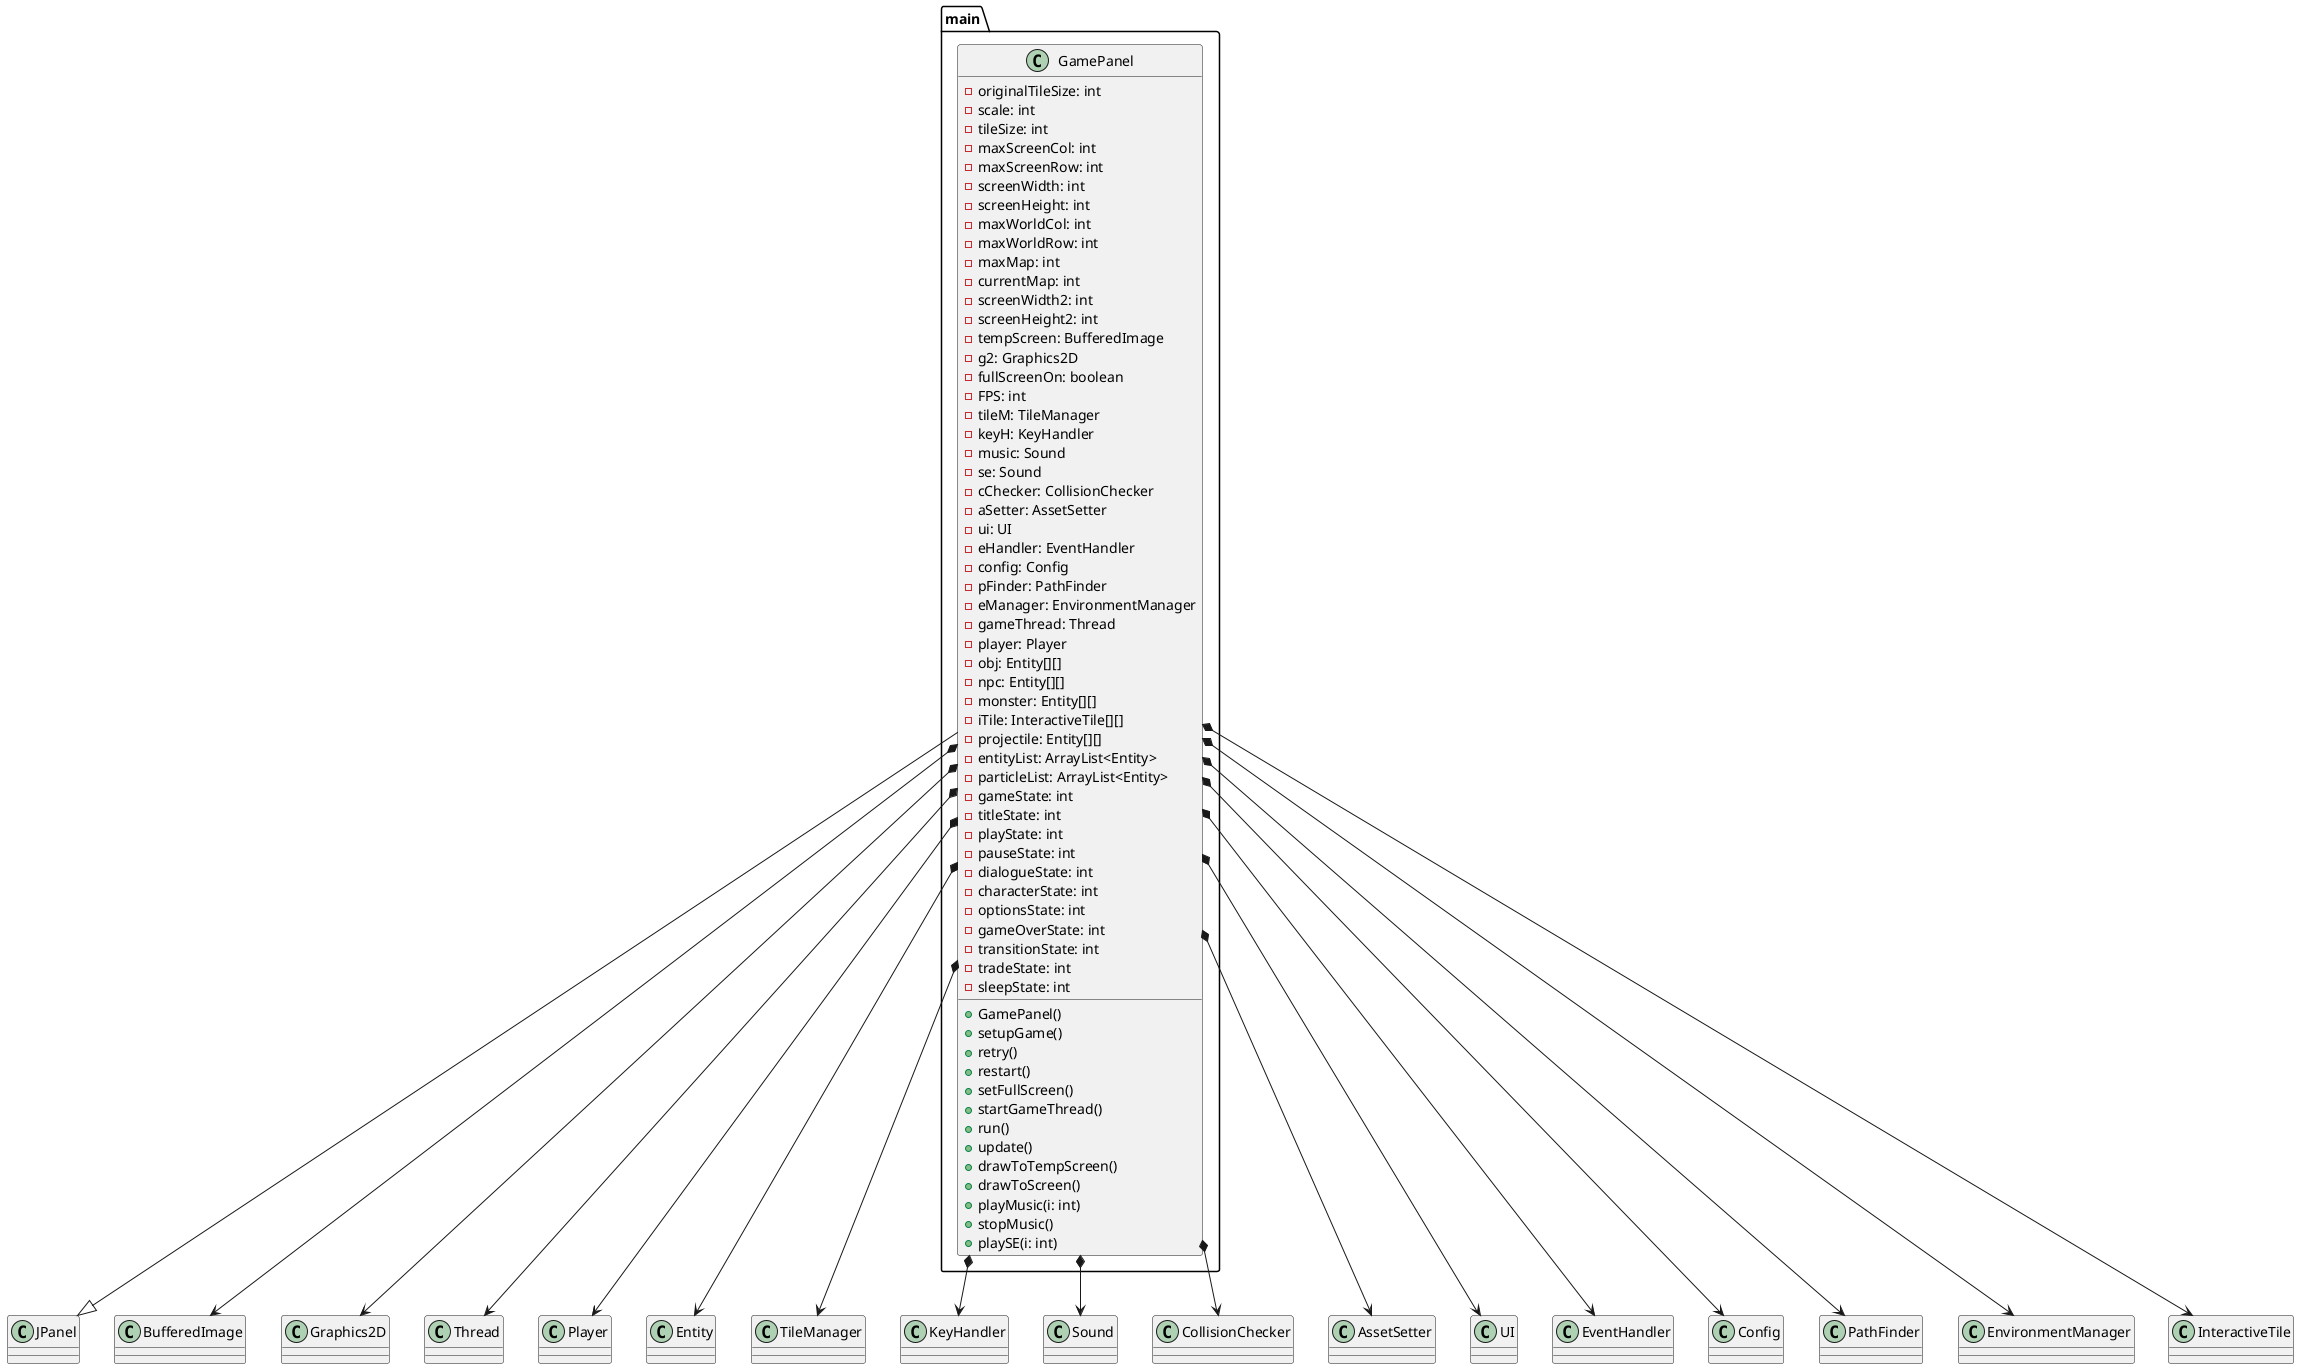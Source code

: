 @startuml GamePanel

package main {
    class GamePanel {
        - originalTileSize: int
        - scale: int
        - tileSize: int
        - maxScreenCol: int
        - maxScreenRow: int
        - screenWidth: int
        - screenHeight: int
        - maxWorldCol: int
        - maxWorldRow: int
        - maxMap: int
        - currentMap: int
        - screenWidth2: int
        - screenHeight2: int
        - tempScreen: BufferedImage
        - g2: Graphics2D
        - fullScreenOn: boolean
        - FPS: int
        - tileM: TileManager
        - keyH: KeyHandler
        - music: Sound
        - se: Sound
        - cChecker: CollisionChecker
        - aSetter: AssetSetter
        - ui: UI
        - eHandler: EventHandler
        - config: Config
        - pFinder: PathFinder
        - eManager: EnvironmentManager
        - gameThread: Thread
        - player: Player
        - obj: Entity[][]
        - npc: Entity[][]
        - monster: Entity[][]
        - iTile: InteractiveTile[][]
        - projectile: Entity[][]
        - entityList: ArrayList<Entity>
        - particleList: ArrayList<Entity>
        - gameState: int
        - titleState: int
        - playState: int
        - pauseState: int
        - dialogueState: int
        - characterState: int
        - optionsState: int
        - gameOverState: int
        - transitionState: int
        - tradeState: int
        - sleepState: int

        + GamePanel()
        + setupGame()
        + retry()
        + restart()
        + setFullScreen()
        + startGameThread()
        + run()
        + update()
        + drawToTempScreen()
        + drawToScreen()
        + playMusic(i: int)
        + stopMusic()
        + playSE(i: int)
    }
}

GamePanel --|> JPanel
GamePanel *--> BufferedImage
GamePanel *--> Graphics2D
GamePanel *--> Thread
GamePanel *--> Player
GamePanel *--> Entity
GamePanel *--> TileManager
GamePanel *--> KeyHandler
GamePanel *--> Sound
GamePanel *--> CollisionChecker
GamePanel *--> AssetSetter
GamePanel *--> UI
GamePanel *--> EventHandler
GamePanel *--> Config
GamePanel *--> PathFinder
GamePanel *--> EnvironmentManager
GamePanel *--> InteractiveTile

@enduml

